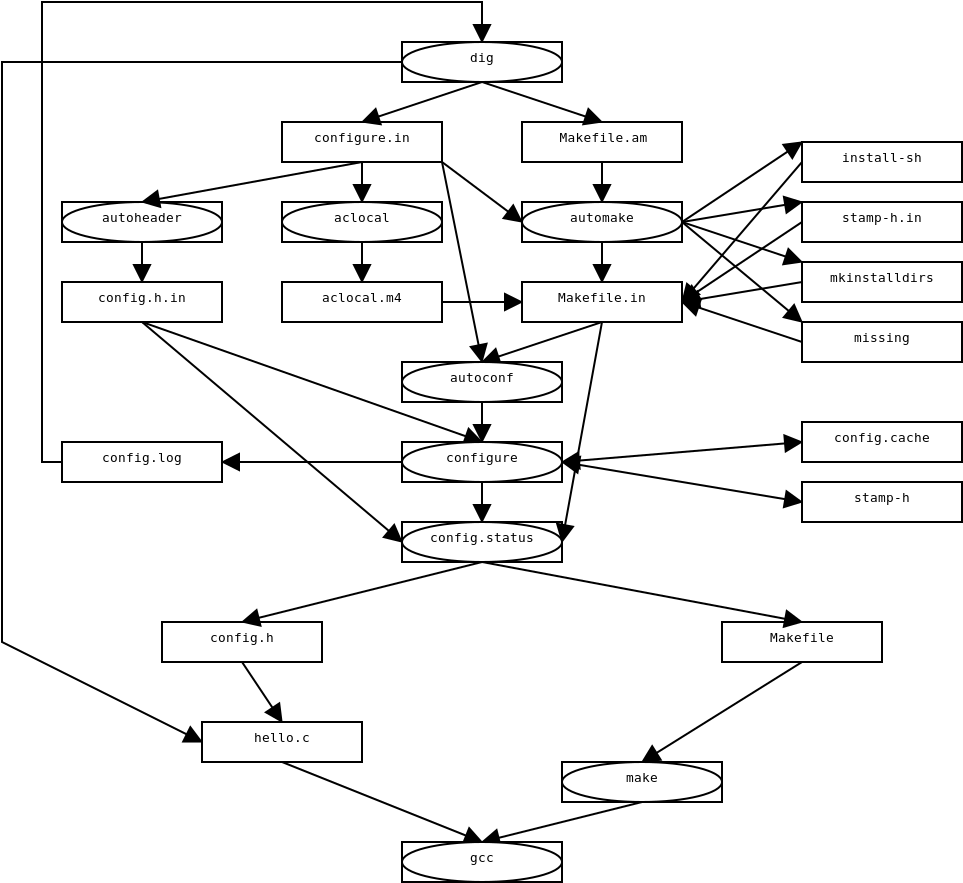 <?xml version="1.0"?>
<diagram xmlns:dia="http://www.lysator.liu.se/~alla/dia/">
  <diagramdata>
    <attribute name="background">
      <color val="#ffffff"/>
    </attribute>
    <attribute name="paper">
      <composite type="paper">
        <attribute name="name">
          <string>#A4#</string>
        </attribute>
        <attribute name="tmargin">
          <real val="2.82"/>
        </attribute>
        <attribute name="bmargin">
          <real val="2.82"/>
        </attribute>
        <attribute name="lmargin">
          <real val="2.82"/>
        </attribute>
        <attribute name="rmargin">
          <real val="2.82"/>
        </attribute>
        <attribute name="is_portrait">
          <boolean val="true"/>
        </attribute>
        <attribute name="scaling">
          <real val="1"/>
        </attribute>
        <attribute name="fitto">
          <boolean val="false"/>
        </attribute>
      </composite>
    </attribute>
    <attribute name="grid">
      <composite type="grid">
        <attribute name="width_x">
          <real val="1"/>
        </attribute>
        <attribute name="width_y">
          <real val="1"/>
        </attribute>
        <attribute name="visible_x">
          <int val="1"/>
        </attribute>
        <attribute name="visible_y">
          <int val="1"/>
        </attribute>
      </composite>
    </attribute>
    <attribute name="guides">
      <composite type="guides">
        <attribute name="hguides"/>
        <attribute name="vguides"/>
      </composite>
    </attribute>
  </diagramdata>
  <layer name="Background" visible="true">
    <group>
      <object type="Standard - Box" version="0" id="O0">
        <attribute name="obj_pos">
          <point val="33,-5"/>
        </attribute>
        <attribute name="obj_bb">
          <rectangle val="32.95,-5.05;41.05,-2.95"/>
        </attribute>
        <attribute name="elem_corner">
          <point val="33,-5"/>
        </attribute>
        <attribute name="elem_width">
          <real val="8"/>
        </attribute>
        <attribute name="elem_height">
          <real val="2"/>
        </attribute>
        <attribute name="show_background">
          <boolean val="true"/>
        </attribute>
      </object>
      <object type="Standard - Text" version="0" id="O1">
        <attribute name="obj_pos">
          <point val="37,-4"/>
        </attribute>
        <attribute name="obj_bb">
          <rectangle val="34.234,-4.595;39.766,-3.795"/>
        </attribute>
        <attribute name="text">
          <composite type="text">
            <attribute name="string">
              <string>#Makefile.am#</string>
            </attribute>
            <attribute name="font">
              <font name="Courier"/>
            </attribute>
            <attribute name="height">
              <real val="0.8"/>
            </attribute>
            <attribute name="pos">
              <point val="37,-4"/>
            </attribute>
            <attribute name="color">
              <color val="#000000"/>
            </attribute>
            <attribute name="alignment">
              <enum val="1"/>
            </attribute>
          </composite>
        </attribute>
      </object>
    </group>
    <group>
      <object type="Standard - Box" version="0" id="O2">
        <attribute name="obj_pos">
          <point val="21,3"/>
        </attribute>
        <attribute name="obj_bb">
          <rectangle val="20.95,2.95;29.05,5.05"/>
        </attribute>
        <attribute name="elem_corner">
          <point val="21,3"/>
        </attribute>
        <attribute name="elem_width">
          <real val="8"/>
        </attribute>
        <attribute name="elem_height">
          <real val="2"/>
        </attribute>
        <attribute name="show_background">
          <boolean val="true"/>
        </attribute>
      </object>
      <object type="Standard - Text" version="0" id="O3">
        <attribute name="obj_pos">
          <point val="25,4"/>
        </attribute>
        <attribute name="obj_bb">
          <rectangle val="22.476,3.405;27.524,4.205"/>
        </attribute>
        <attribute name="text">
          <composite type="text">
            <attribute name="string">
              <string>#aclocal.m4#</string>
            </attribute>
            <attribute name="font">
              <font name="Courier"/>
            </attribute>
            <attribute name="height">
              <real val="0.8"/>
            </attribute>
            <attribute name="pos">
              <point val="25,4"/>
            </attribute>
            <attribute name="color">
              <color val="#000000"/>
            </attribute>
            <attribute name="alignment">
              <enum val="1"/>
            </attribute>
          </composite>
        </attribute>
      </object>
    </group>
    <group>
      <object type="Standard - Box" version="0" id="O4">
        <attribute name="obj_pos">
          <point val="43,20"/>
        </attribute>
        <attribute name="obj_bb">
          <rectangle val="42.95,19.95;51.05,22.05"/>
        </attribute>
        <attribute name="elem_corner">
          <point val="43,20"/>
        </attribute>
        <attribute name="elem_width">
          <real val="8"/>
        </attribute>
        <attribute name="elem_height">
          <real val="2"/>
        </attribute>
        <attribute name="show_background">
          <boolean val="true"/>
        </attribute>
      </object>
      <object type="Standard - Text" version="0" id="O5">
        <attribute name="obj_pos">
          <point val="47,21"/>
        </attribute>
        <attribute name="obj_bb">
          <rectangle val="44.961,20.405;49.039,21.205"/>
        </attribute>
        <attribute name="text">
          <composite type="text">
            <attribute name="string">
              <string>#Makefile#</string>
            </attribute>
            <attribute name="font">
              <font name="Courier"/>
            </attribute>
            <attribute name="height">
              <real val="0.8"/>
            </attribute>
            <attribute name="pos">
              <point val="47,21"/>
            </attribute>
            <attribute name="color">
              <color val="#000000"/>
            </attribute>
            <attribute name="alignment">
              <enum val="1"/>
            </attribute>
          </composite>
        </attribute>
      </object>
    </group>
    <group>
      <object type="Standard - Box" version="0" id="O6">
        <attribute name="obj_pos">
          <point val="17,25"/>
        </attribute>
        <attribute name="obj_bb">
          <rectangle val="16.95,24.95;25.05,27.05"/>
        </attribute>
        <attribute name="elem_corner">
          <point val="17,25"/>
        </attribute>
        <attribute name="elem_width">
          <real val="8"/>
        </attribute>
        <attribute name="elem_height">
          <real val="2"/>
        </attribute>
        <attribute name="show_background">
          <boolean val="true"/>
        </attribute>
      </object>
      <object type="Standard - Text" version="0" id="O7">
        <attribute name="obj_pos">
          <point val="21,26"/>
        </attribute>
        <attribute name="obj_bb">
          <rectangle val="19.203,25.405;22.797,26.205"/>
        </attribute>
        <attribute name="text">
          <composite type="text">
            <attribute name="string">
              <string>#hello.c#</string>
            </attribute>
            <attribute name="font">
              <font name="Courier"/>
            </attribute>
            <attribute name="height">
              <real val="0.8"/>
            </attribute>
            <attribute name="pos">
              <point val="21,26"/>
            </attribute>
            <attribute name="color">
              <color val="#000000"/>
            </attribute>
            <attribute name="alignment">
              <enum val="1"/>
            </attribute>
          </composite>
        </attribute>
      </object>
    </group>
    <group>
      <object type="Standard - Box" version="0" id="O8">
        <attribute name="obj_pos">
          <point val="15,20"/>
        </attribute>
        <attribute name="obj_bb">
          <rectangle val="14.95,19.95;23.05,22.05"/>
        </attribute>
        <attribute name="elem_corner">
          <point val="15,20"/>
        </attribute>
        <attribute name="elem_width">
          <real val="8"/>
        </attribute>
        <attribute name="elem_height">
          <real val="2"/>
        </attribute>
        <attribute name="show_background">
          <boolean val="true"/>
        </attribute>
      </object>
      <object type="Standard - Text" version="0" id="O9">
        <attribute name="obj_pos">
          <point val="19,21"/>
        </attribute>
        <attribute name="obj_bb">
          <rectangle val="16.961,20.405;21.039,21.205"/>
        </attribute>
        <attribute name="text">
          <composite type="text">
            <attribute name="string">
              <string>#config.h#</string>
            </attribute>
            <attribute name="font">
              <font name="Courier"/>
            </attribute>
            <attribute name="height">
              <real val="0.8"/>
            </attribute>
            <attribute name="pos">
              <point val="19,21"/>
            </attribute>
            <attribute name="color">
              <color val="#000000"/>
            </attribute>
            <attribute name="alignment">
              <enum val="1"/>
            </attribute>
          </composite>
        </attribute>
      </object>
    </group>
    <group>
      <object type="Standard - Box" version="0" id="O10">
        <attribute name="obj_pos">
          <point val="10,11"/>
        </attribute>
        <attribute name="obj_bb">
          <rectangle val="9.95,10.95;18.05,13.05"/>
        </attribute>
        <attribute name="elem_corner">
          <point val="10,11"/>
        </attribute>
        <attribute name="elem_width">
          <real val="8"/>
        </attribute>
        <attribute name="elem_height">
          <real val="2"/>
        </attribute>
        <attribute name="show_background">
          <boolean val="true"/>
        </attribute>
      </object>
      <object type="Standard - Text" version="0" id="O11">
        <attribute name="obj_pos">
          <point val="14,12"/>
        </attribute>
        <attribute name="obj_bb">
          <rectangle val="11.476,11.405;16.524,12.205"/>
        </attribute>
        <attribute name="text">
          <composite type="text">
            <attribute name="string">
              <string>#config.log#</string>
            </attribute>
            <attribute name="font">
              <font name="Courier"/>
            </attribute>
            <attribute name="height">
              <real val="0.8"/>
            </attribute>
            <attribute name="pos">
              <point val="14,12"/>
            </attribute>
            <attribute name="color">
              <color val="#000000"/>
            </attribute>
            <attribute name="alignment">
              <enum val="1"/>
            </attribute>
          </composite>
        </attribute>
      </object>
    </group>
    <group>
      <object type="Standard - Box" version="0" id="O12">
        <attribute name="obj_pos">
          <point val="10,3"/>
        </attribute>
        <attribute name="obj_bb">
          <rectangle val="9.95,2.95;18.05,5.05"/>
        </attribute>
        <attribute name="elem_corner">
          <point val="10,3"/>
        </attribute>
        <attribute name="elem_width">
          <real val="8"/>
        </attribute>
        <attribute name="elem_height">
          <real val="2"/>
        </attribute>
        <attribute name="show_background">
          <boolean val="true"/>
        </attribute>
      </object>
      <object type="Standard - Text" version="0" id="O13">
        <attribute name="obj_pos">
          <point val="14,4"/>
        </attribute>
        <attribute name="obj_bb">
          <rectangle val="11.234,3.405;16.766,4.205"/>
        </attribute>
        <attribute name="text">
          <composite type="text">
            <attribute name="string">
              <string>#config.h.in#</string>
            </attribute>
            <attribute name="font">
              <font name="Courier"/>
            </attribute>
            <attribute name="height">
              <real val="0.8"/>
            </attribute>
            <attribute name="pos">
              <point val="14,4"/>
            </attribute>
            <attribute name="color">
              <color val="#000000"/>
            </attribute>
            <attribute name="alignment">
              <enum val="1"/>
            </attribute>
          </composite>
        </attribute>
      </object>
    </group>
    <group>
      <object type="Standard - Box" version="0" id="O14">
        <attribute name="obj_pos">
          <point val="21,-5"/>
        </attribute>
        <attribute name="obj_bb">
          <rectangle val="20.95,-5.05;29.05,-2.95"/>
        </attribute>
        <attribute name="elem_corner">
          <point val="21,-5"/>
        </attribute>
        <attribute name="elem_width">
          <real val="8"/>
        </attribute>
        <attribute name="elem_height">
          <real val="2"/>
        </attribute>
        <attribute name="show_background">
          <boolean val="true"/>
        </attribute>
      </object>
      <object type="Standard - Text" version="0" id="O15">
        <attribute name="obj_pos">
          <point val="25,-4"/>
        </attribute>
        <attribute name="obj_bb">
          <rectangle val="21.991,-4.595;28.009,-3.795"/>
        </attribute>
        <attribute name="text">
          <composite type="text">
            <attribute name="string">
              <string>#configure.in#</string>
            </attribute>
            <attribute name="font">
              <font name="Courier"/>
            </attribute>
            <attribute name="height">
              <real val="0.8"/>
            </attribute>
            <attribute name="pos">
              <point val="25,-4"/>
            </attribute>
            <attribute name="color">
              <color val="#000000"/>
            </attribute>
            <attribute name="alignment">
              <enum val="1"/>
            </attribute>
          </composite>
        </attribute>
      </object>
    </group>
    <object type="Standard - Line" version="0" id="O16">
      <attribute name="obj_pos">
        <point val="31,-7"/>
      </attribute>
      <attribute name="obj_bb">
        <rectangle val="30.15,-7.85;37.85,-4.15"/>
      </attribute>
      <attribute name="conn_endpoints">
        <point val="31,-7"/>
        <point val="37,-5"/>
      </attribute>
      <attribute name="numcp">
        <int val="1"/>
      </attribute>
      <attribute name="end_arrow">
        <enum val="3"/>
      </attribute>
      <attribute name="end_arrow_length">
        <real val="0.8"/>
      </attribute>
      <attribute name="end_arrow_width">
        <real val="0.8"/>
      </attribute>
      <connections>
        <connection handle="0" to="O30" connection="6"/>
        <connection handle="1" to="O0" connection="1"/>
      </connections>
    </object>
    <object type="Standard - Line" version="0" id="O17">
      <attribute name="obj_pos">
        <point val="31,-7"/>
      </attribute>
      <attribute name="obj_bb">
        <rectangle val="24.15,-7.85;31.85,-4.15"/>
      </attribute>
      <attribute name="conn_endpoints">
        <point val="31,-7"/>
        <point val="25,-5"/>
      </attribute>
      <attribute name="numcp">
        <int val="1"/>
      </attribute>
      <attribute name="end_arrow">
        <enum val="3"/>
      </attribute>
      <attribute name="end_arrow_length">
        <real val="0.8"/>
      </attribute>
      <attribute name="end_arrow_width">
        <real val="0.8"/>
      </attribute>
      <connections>
        <connection handle="0" to="O30" connection="6"/>
        <connection handle="1" to="O14" connection="1"/>
      </connections>
    </object>
    <object type="Standard - Line" version="0" id="O18">
      <attribute name="obj_pos">
        <point val="14,1"/>
      </attribute>
      <attribute name="obj_bb">
        <rectangle val="13.15,0.15;14.85,3.85"/>
      </attribute>
      <attribute name="conn_endpoints">
        <point val="14,1"/>
        <point val="14,3"/>
      </attribute>
      <attribute name="numcp">
        <int val="1"/>
      </attribute>
      <attribute name="end_arrow">
        <enum val="3"/>
      </attribute>
      <attribute name="end_arrow_length">
        <real val="0.8"/>
      </attribute>
      <attribute name="end_arrow_width">
        <real val="0.8"/>
      </attribute>
      <connections>
        <connection handle="0" to="O33" connection="6"/>
        <connection handle="1" to="O12" connection="1"/>
      </connections>
    </object>
    <object type="Standard - Line" version="0" id="O19">
      <attribute name="obj_pos">
        <point val="31,9"/>
      </attribute>
      <attribute name="obj_bb">
        <rectangle val="30.15,8.15;31.85,11.85"/>
      </attribute>
      <attribute name="conn_endpoints">
        <point val="31,9"/>
        <point val="31,11"/>
      </attribute>
      <attribute name="numcp">
        <int val="1"/>
      </attribute>
      <attribute name="end_arrow">
        <enum val="3"/>
      </attribute>
      <attribute name="end_arrow_length">
        <real val="0.8"/>
      </attribute>
      <attribute name="end_arrow_width">
        <real val="0.8"/>
      </attribute>
      <connections>
        <connection handle="0" to="O46" connection="6"/>
        <connection handle="1" to="O79" connection="1"/>
      </connections>
    </object>
    <object type="Standard - Line" version="0" id="O20">
      <attribute name="obj_pos">
        <point val="31,17"/>
      </attribute>
      <attribute name="obj_bb">
        <rectangle val="30.15,16.15;47.85,20.85"/>
      </attribute>
      <attribute name="conn_endpoints">
        <point val="31,17"/>
        <point val="47,20"/>
      </attribute>
      <attribute name="numcp">
        <int val="1"/>
      </attribute>
      <attribute name="end_arrow">
        <enum val="3"/>
      </attribute>
      <attribute name="end_arrow_length">
        <real val="0.8"/>
      </attribute>
      <attribute name="end_arrow_width">
        <real val="0.8"/>
      </attribute>
      <connections>
        <connection handle="0" to="O86" connection="6"/>
        <connection handle="1" to="O4" connection="1"/>
      </connections>
    </object>
    <object type="Standard - Line" version="0" id="O21">
      <attribute name="obj_pos">
        <point val="31,17"/>
      </attribute>
      <attribute name="obj_bb">
        <rectangle val="18.15,16.15;31.85,20.85"/>
      </attribute>
      <attribute name="conn_endpoints">
        <point val="31,17"/>
        <point val="19,20"/>
      </attribute>
      <attribute name="numcp">
        <int val="1"/>
      </attribute>
      <attribute name="end_arrow">
        <enum val="3"/>
      </attribute>
      <attribute name="end_arrow_length">
        <real val="0.8"/>
      </attribute>
      <attribute name="end_arrow_width">
        <real val="0.8"/>
      </attribute>
      <connections>
        <connection handle="0" to="O86" connection="6"/>
        <connection handle="1" to="O8" connection="1"/>
      </connections>
    </object>
    <object type="Standard - Line" version="0" id="O22">
      <attribute name="obj_pos">
        <point val="27,12"/>
      </attribute>
      <attribute name="obj_bb">
        <rectangle val="17.15,11.15;27.85,12.85"/>
      </attribute>
      <attribute name="conn_endpoints">
        <point val="27,12"/>
        <point val="18,12"/>
      </attribute>
      <attribute name="numcp">
        <int val="1"/>
      </attribute>
      <attribute name="end_arrow">
        <enum val="3"/>
      </attribute>
      <attribute name="end_arrow_length">
        <real val="0.8"/>
      </attribute>
      <attribute name="end_arrow_width">
        <real val="0.8"/>
      </attribute>
      <connections>
        <connection handle="0" to="O79" connection="3"/>
        <connection handle="1" to="O10" connection="4"/>
      </connections>
    </object>
    <object type="Standard - Line" version="0" id="O23">
      <attribute name="obj_pos">
        <point val="25,1"/>
      </attribute>
      <attribute name="obj_bb">
        <rectangle val="24.15,0.15;25.85,3.85"/>
      </attribute>
      <attribute name="conn_endpoints">
        <point val="25,1"/>
        <point val="25,3"/>
      </attribute>
      <attribute name="numcp">
        <int val="1"/>
      </attribute>
      <attribute name="end_arrow">
        <enum val="3"/>
      </attribute>
      <attribute name="end_arrow_length">
        <real val="0.8"/>
      </attribute>
      <attribute name="end_arrow_width">
        <real val="0.8"/>
      </attribute>
      <connections>
        <connection handle="0" to="O49" connection="6"/>
        <connection handle="1" to="O2" connection="1"/>
      </connections>
    </object>
    <object type="Standard - Text" version="0" id="O24">
      <attribute name="obj_pos">
        <point val="18,5"/>
      </attribute>
      <attribute name="obj_bb">
        <rectangle val="18,4.405;18,5.205"/>
      </attribute>
      <attribute name="text">
        <composite type="text">
          <attribute name="string">
            <string>##</string>
          </attribute>
          <attribute name="font">
            <font name="Courier"/>
          </attribute>
          <attribute name="height">
            <real val="0.8"/>
          </attribute>
          <attribute name="pos">
            <point val="18,5"/>
          </attribute>
          <attribute name="color">
            <color val="#000000"/>
          </attribute>
          <attribute name="alignment">
            <enum val="1"/>
          </attribute>
        </composite>
      </attribute>
    </object>
    <object type="Standard - Line" version="0" id="O25">
      <attribute name="obj_pos">
        <point val="25,-3"/>
      </attribute>
      <attribute name="obj_bb">
        <rectangle val="24.15,-3.85;25.85,-0.15"/>
      </attribute>
      <attribute name="conn_endpoints">
        <point val="25,-3"/>
        <point val="25,-1"/>
      </attribute>
      <attribute name="numcp">
        <int val="1"/>
      </attribute>
      <attribute name="end_arrow">
        <enum val="3"/>
      </attribute>
      <attribute name="end_arrow_length">
        <real val="0.8"/>
      </attribute>
      <attribute name="end_arrow_width">
        <real val="0.8"/>
      </attribute>
      <connections>
        <connection handle="0" to="O14" connection="6"/>
        <connection handle="1" to="O49" connection="1"/>
      </connections>
    </object>
    <object type="Standard - Line" version="0" id="O26">
      <attribute name="obj_pos">
        <point val="29,4"/>
      </attribute>
      <attribute name="obj_bb">
        <rectangle val="28.15,3.15;33.85,4.85"/>
      </attribute>
      <attribute name="conn_endpoints">
        <point val="29,4"/>
        <point val="33,4"/>
      </attribute>
      <attribute name="numcp">
        <int val="1"/>
      </attribute>
      <attribute name="end_arrow">
        <enum val="3"/>
      </attribute>
      <attribute name="end_arrow_length">
        <real val="0.8"/>
      </attribute>
      <attribute name="end_arrow_width">
        <real val="0.8"/>
      </attribute>
      <connections>
        <connection handle="0" to="O2" connection="4"/>
        <connection handle="1" to="O62" connection="3"/>
      </connections>
    </object>
    <object type="Standard - Line" version="0" id="O27">
      <attribute name="obj_pos">
        <point val="37,5"/>
      </attribute>
      <attribute name="obj_bb">
        <rectangle val="30.15,4.15;37.85,7.85"/>
      </attribute>
      <attribute name="conn_endpoints">
        <point val="37,5"/>
        <point val="31,7"/>
      </attribute>
      <attribute name="numcp">
        <int val="1"/>
      </attribute>
      <attribute name="end_arrow">
        <enum val="3"/>
      </attribute>
      <attribute name="end_arrow_length">
        <real val="0.8"/>
      </attribute>
      <attribute name="end_arrow_width">
        <real val="0.8"/>
      </attribute>
      <connections>
        <connection handle="0" to="O62" connection="6"/>
        <connection handle="1" to="O46" connection="1"/>
      </connections>
    </object>
    <object type="Standard - Line" version="0" id="O28">
      <attribute name="obj_pos">
        <point val="47,3"/>
      </attribute>
      <attribute name="obj_bb">
        <rectangle val="40.15,2.15;47.85,4.85"/>
      </attribute>
      <attribute name="conn_endpoints">
        <point val="47,3"/>
        <point val="41,4"/>
      </attribute>
      <attribute name="numcp">
        <int val="1"/>
      </attribute>
      <attribute name="end_arrow">
        <enum val="3"/>
      </attribute>
      <attribute name="end_arrow_length">
        <real val="0.8"/>
      </attribute>
      <attribute name="end_arrow_width">
        <real val="0.8"/>
      </attribute>
      <connections>
        <connection handle="0" to="O84" connection="3"/>
        <connection handle="1" to="O62" connection="4"/>
      </connections>
    </object>
    <object type="Standard - Line" version="0" id="O29">
      <attribute name="obj_pos">
        <point val="47,0"/>
      </attribute>
      <attribute name="obj_bb">
        <rectangle val="40.15,-0.85;47.85,4.85"/>
      </attribute>
      <attribute name="conn_endpoints">
        <point val="47,0"/>
        <point val="41,4"/>
      </attribute>
      <attribute name="numcp">
        <int val="1"/>
      </attribute>
      <attribute name="end_arrow">
        <enum val="3"/>
      </attribute>
      <attribute name="end_arrow_length">
        <real val="0.8"/>
      </attribute>
      <attribute name="end_arrow_width">
        <real val="0.8"/>
      </attribute>
      <connections>
        <connection handle="0" to="O73" connection="3"/>
        <connection handle="1" to="O62" connection="4"/>
      </connections>
    </object>
    <group>
      <group>
        <object type="Standard - Box" version="0" id="O30">
          <attribute name="obj_pos">
            <point val="27,-9"/>
          </attribute>
          <attribute name="obj_bb">
            <rectangle val="26.95,-9.05;35.05,-6.95"/>
          </attribute>
          <attribute name="elem_corner">
            <point val="27,-9"/>
          </attribute>
          <attribute name="elem_width">
            <real val="8"/>
          </attribute>
          <attribute name="elem_height">
            <real val="2"/>
          </attribute>
          <attribute name="show_background">
            <boolean val="true"/>
          </attribute>
        </object>
        <object type="Standard - Text" version="0" id="O31">
          <attribute name="obj_pos">
            <point val="31,-8"/>
          </attribute>
          <attribute name="obj_bb">
            <rectangle val="30.173,-8.595;31.827,-7.795"/>
          </attribute>
          <attribute name="text">
            <composite type="text">
              <attribute name="string">
                <string>#dig#</string>
              </attribute>
              <attribute name="font">
                <font name="Courier"/>
              </attribute>
              <attribute name="height">
                <real val="0.8"/>
              </attribute>
              <attribute name="pos">
                <point val="31,-8"/>
              </attribute>
              <attribute name="color">
                <color val="#000000"/>
              </attribute>
              <attribute name="alignment">
                <enum val="1"/>
              </attribute>
            </composite>
          </attribute>
        </object>
      </group>
      <object type="Standard - Ellipse" version="0" id="O32">
        <attribute name="obj_pos">
          <point val="27,-9"/>
        </attribute>
        <attribute name="obj_bb">
          <rectangle val="26.95,-9.05;35.05,-6.95"/>
        </attribute>
        <attribute name="elem_corner">
          <point val="27,-9"/>
        </attribute>
        <attribute name="elem_width">
          <real val="8"/>
        </attribute>
        <attribute name="elem_height">
          <real val="2"/>
        </attribute>
        <attribute name="show_background">
          <boolean val="false"/>
        </attribute>
      </object>
    </group>
    <group>
      <group>
        <object type="Standard - Box" version="0" id="O33">
          <attribute name="obj_pos">
            <point val="10,-1"/>
          </attribute>
          <attribute name="obj_bb">
            <rectangle val="9.95,-1.05;18.05,1.05"/>
          </attribute>
          <attribute name="elem_corner">
            <point val="10,-1"/>
          </attribute>
          <attribute name="elem_width">
            <real val="8"/>
          </attribute>
          <attribute name="elem_height">
            <real val="2"/>
          </attribute>
          <attribute name="show_background">
            <boolean val="true"/>
          </attribute>
        </object>
        <object type="Standard - Text" version="0" id="O34">
          <attribute name="obj_pos">
            <point val="14,0"/>
          </attribute>
          <attribute name="obj_bb">
            <rectangle val="11.476,-0.595;16.524,0.205"/>
          </attribute>
          <attribute name="text">
            <composite type="text">
              <attribute name="string">
                <string>#autoheader#</string>
              </attribute>
              <attribute name="font">
                <font name="Courier"/>
              </attribute>
              <attribute name="height">
                <real val="0.8"/>
              </attribute>
              <attribute name="pos">
                <point val="14,0"/>
              </attribute>
              <attribute name="color">
                <color val="#000000"/>
              </attribute>
              <attribute name="alignment">
                <enum val="1"/>
              </attribute>
            </composite>
          </attribute>
        </object>
      </group>
      <object type="Standard - Ellipse" version="0" id="O35">
        <attribute name="obj_pos">
          <point val="10,-1"/>
        </attribute>
        <attribute name="obj_bb">
          <rectangle val="9.95,-1.05;18.05,1.05"/>
        </attribute>
        <attribute name="elem_corner">
          <point val="10,-1"/>
        </attribute>
        <attribute name="elem_width">
          <real val="8"/>
        </attribute>
        <attribute name="elem_height">
          <real val="2"/>
        </attribute>
        <attribute name="show_background">
          <boolean val="false"/>
        </attribute>
      </object>
    </group>
    <object type="Standard - Line" version="0" id="O36">
      <attribute name="obj_pos">
        <point val="37,-3"/>
      </attribute>
      <attribute name="obj_bb">
        <rectangle val="36.15,-3.85;37.85,-0.15"/>
      </attribute>
      <attribute name="conn_endpoints">
        <point val="37,-3"/>
        <point val="37,-1"/>
      </attribute>
      <attribute name="numcp">
        <int val="1"/>
      </attribute>
      <attribute name="end_arrow">
        <enum val="3"/>
      </attribute>
      <attribute name="end_arrow_length">
        <real val="0.8"/>
      </attribute>
      <attribute name="end_arrow_width">
        <real val="0.8"/>
      </attribute>
      <connections>
        <connection handle="0" to="O0" connection="6"/>
        <connection handle="1" to="O43" connection="1"/>
      </connections>
    </object>
    <object type="Standard - Line" version="0" id="O37">
      <attribute name="obj_pos">
        <point val="37,1"/>
      </attribute>
      <attribute name="obj_bb">
        <rectangle val="36.15,0.15;37.85,3.85"/>
      </attribute>
      <attribute name="conn_endpoints">
        <point val="37,1"/>
        <point val="37,3"/>
      </attribute>
      <attribute name="numcp">
        <int val="1"/>
      </attribute>
      <attribute name="end_arrow">
        <enum val="3"/>
      </attribute>
      <attribute name="end_arrow_length">
        <real val="0.8"/>
      </attribute>
      <attribute name="end_arrow_width">
        <real val="0.8"/>
      </attribute>
      <connections>
        <connection handle="0" to="O43" connection="6"/>
        <connection handle="1" to="O62" connection="1"/>
      </connections>
    </object>
    <object type="Standard - Line" version="0" id="O38">
      <attribute name="obj_pos">
        <point val="41,0"/>
      </attribute>
      <attribute name="obj_bb">
        <rectangle val="40.15,-0.85;47.85,5.85"/>
      </attribute>
      <attribute name="conn_endpoints">
        <point val="41,0"/>
        <point val="47,5"/>
      </attribute>
      <attribute name="numcp">
        <int val="1"/>
      </attribute>
      <attribute name="end_arrow">
        <enum val="3"/>
      </attribute>
      <attribute name="end_arrow_length">
        <real val="0.8"/>
      </attribute>
      <attribute name="end_arrow_width">
        <real val="0.8"/>
      </attribute>
      <connections>
        <connection handle="0" to="O43" connection="4"/>
        <connection handle="1" to="O71" connection="0"/>
      </connections>
    </object>
    <object type="Standard - Line" version="0" id="O39">
      <attribute name="obj_pos">
        <point val="41,0"/>
      </attribute>
      <attribute name="obj_bb">
        <rectangle val="40.15,-4.85;47.85,0.85"/>
      </attribute>
      <attribute name="conn_endpoints">
        <point val="41,0"/>
        <point val="47,-4"/>
      </attribute>
      <attribute name="numcp">
        <int val="1"/>
      </attribute>
      <attribute name="end_arrow">
        <enum val="3"/>
      </attribute>
      <attribute name="end_arrow_length">
        <real val="0.8"/>
      </attribute>
      <attribute name="end_arrow_width">
        <real val="0.8"/>
      </attribute>
      <connections>
        <connection handle="0" to="O43" connection="4"/>
        <connection handle="1" to="O69" connection="0"/>
      </connections>
    </object>
    <object type="Standard - Line" version="0" id="O40">
      <attribute name="obj_pos">
        <point val="41,0"/>
      </attribute>
      <attribute name="obj_bb">
        <rectangle val="40.15,-0.85;47.85,2.85"/>
      </attribute>
      <attribute name="conn_endpoints">
        <point val="41,0"/>
        <point val="47,2"/>
      </attribute>
      <attribute name="numcp">
        <int val="1"/>
      </attribute>
      <attribute name="end_arrow">
        <enum val="3"/>
      </attribute>
      <attribute name="end_arrow_length">
        <real val="0.8"/>
      </attribute>
      <attribute name="end_arrow_width">
        <real val="0.8"/>
      </attribute>
      <connections>
        <connection handle="0" to="O43" connection="4"/>
        <connection handle="1" to="O84" connection="0"/>
      </connections>
    </object>
    <object type="Standard - Line" version="0" id="O41">
      <attribute name="obj_pos">
        <point val="41,0"/>
      </attribute>
      <attribute name="obj_bb">
        <rectangle val="40.15,-1.85;47.85,0.85"/>
      </attribute>
      <attribute name="conn_endpoints">
        <point val="41,0"/>
        <point val="47,-1"/>
      </attribute>
      <attribute name="numcp">
        <int val="1"/>
      </attribute>
      <attribute name="end_arrow">
        <enum val="3"/>
      </attribute>
      <attribute name="end_arrow_length">
        <real val="0.8"/>
      </attribute>
      <attribute name="end_arrow_width">
        <real val="0.8"/>
      </attribute>
      <connections>
        <connection handle="0" to="O43" connection="4"/>
        <connection handle="1" to="O73" connection="0"/>
      </connections>
    </object>
    <object type="Standard - Line" version="0" id="O42">
      <attribute name="obj_pos">
        <point val="29,-3"/>
      </attribute>
      <attribute name="obj_bb">
        <rectangle val="28.15,-3.85;33.85,0.85"/>
      </attribute>
      <attribute name="conn_endpoints">
        <point val="29,-3"/>
        <point val="33,0"/>
      </attribute>
      <attribute name="numcp">
        <int val="1"/>
      </attribute>
      <attribute name="end_arrow">
        <enum val="3"/>
      </attribute>
      <attribute name="end_arrow_length">
        <real val="0.8"/>
      </attribute>
      <attribute name="end_arrow_width">
        <real val="0.8"/>
      </attribute>
      <connections>
        <connection handle="0" to="O14" connection="7"/>
        <connection handle="1" to="O43" connection="3"/>
      </connections>
    </object>
    <group>
      <group>
        <object type="Standard - Box" version="0" id="O43">
          <attribute name="obj_pos">
            <point val="33,-1"/>
          </attribute>
          <attribute name="obj_bb">
            <rectangle val="32.95,-1.05;41.05,1.05"/>
          </attribute>
          <attribute name="elem_corner">
            <point val="33,-1"/>
          </attribute>
          <attribute name="elem_width">
            <real val="8"/>
          </attribute>
          <attribute name="elem_height">
            <real val="2"/>
          </attribute>
          <attribute name="show_background">
            <boolean val="true"/>
          </attribute>
        </object>
        <object type="Standard - Text" version="0" id="O44">
          <attribute name="obj_pos">
            <point val="37,0"/>
          </attribute>
          <attribute name="obj_bb">
            <rectangle val="34.961,-0.595;39.039,0.205"/>
          </attribute>
          <attribute name="text">
            <composite type="text">
              <attribute name="string">
                <string>#automake#</string>
              </attribute>
              <attribute name="font">
                <font name="Courier"/>
              </attribute>
              <attribute name="height">
                <real val="0.8"/>
              </attribute>
              <attribute name="pos">
                <point val="37,0"/>
              </attribute>
              <attribute name="color">
                <color val="#000000"/>
              </attribute>
              <attribute name="alignment">
                <enum val="1"/>
              </attribute>
            </composite>
          </attribute>
        </object>
      </group>
      <object type="Standard - Ellipse" version="0" id="O45">
        <attribute name="obj_pos">
          <point val="33,-1"/>
        </attribute>
        <attribute name="obj_bb">
          <rectangle val="32.95,-1.05;41.05,1.05"/>
        </attribute>
        <attribute name="elem_corner">
          <point val="33,-1"/>
        </attribute>
        <attribute name="elem_width">
          <real val="8"/>
        </attribute>
        <attribute name="elem_height">
          <real val="2"/>
        </attribute>
        <attribute name="show_background">
          <boolean val="false"/>
        </attribute>
      </object>
    </group>
    <group>
      <group>
        <object type="Standard - Box" version="0" id="O46">
          <attribute name="obj_pos">
            <point val="27,7"/>
          </attribute>
          <attribute name="obj_bb">
            <rectangle val="26.95,6.95;35.05,9.05"/>
          </attribute>
          <attribute name="elem_corner">
            <point val="27,7"/>
          </attribute>
          <attribute name="elem_width">
            <real val="8"/>
          </attribute>
          <attribute name="elem_height">
            <real val="2"/>
          </attribute>
          <attribute name="show_background">
            <boolean val="true"/>
          </attribute>
        </object>
        <object type="Standard - Text" version="0" id="O47">
          <attribute name="obj_pos">
            <point val="31,8"/>
          </attribute>
          <attribute name="obj_bb">
            <rectangle val="28.961,7.405;33.039,8.205"/>
          </attribute>
          <attribute name="text">
            <composite type="text">
              <attribute name="string">
                <string>#autoconf#</string>
              </attribute>
              <attribute name="font">
                <font name="Courier"/>
              </attribute>
              <attribute name="height">
                <real val="0.8"/>
              </attribute>
              <attribute name="pos">
                <point val="31,8"/>
              </attribute>
              <attribute name="color">
                <color val="#000000"/>
              </attribute>
              <attribute name="alignment">
                <enum val="1"/>
              </attribute>
            </composite>
          </attribute>
        </object>
      </group>
      <object type="Standard - Ellipse" version="0" id="O48">
        <attribute name="obj_pos">
          <point val="27,7"/>
        </attribute>
        <attribute name="obj_bb">
          <rectangle val="26.95,6.95;35.05,9.05"/>
        </attribute>
        <attribute name="elem_corner">
          <point val="27,7"/>
        </attribute>
        <attribute name="elem_width">
          <real val="8"/>
        </attribute>
        <attribute name="elem_height">
          <real val="2"/>
        </attribute>
        <attribute name="show_background">
          <boolean val="false"/>
        </attribute>
      </object>
    </group>
    <group>
      <group>
        <object type="Standard - Box" version="0" id="O49">
          <attribute name="obj_pos">
            <point val="21,-1"/>
          </attribute>
          <attribute name="obj_bb">
            <rectangle val="20.95,-1.05;29.05,1.05"/>
          </attribute>
          <attribute name="elem_corner">
            <point val="21,-1"/>
          </attribute>
          <attribute name="elem_width">
            <real val="8"/>
          </attribute>
          <attribute name="elem_height">
            <real val="2"/>
          </attribute>
          <attribute name="show_background">
            <boolean val="true"/>
          </attribute>
        </object>
        <object type="Standard - Text" version="0" id="O50">
          <attribute name="obj_pos">
            <point val="25,0"/>
          </attribute>
          <attribute name="obj_bb">
            <rectangle val="23.203,-0.595;26.797,0.205"/>
          </attribute>
          <attribute name="text">
            <composite type="text">
              <attribute name="string">
                <string>#aclocal#</string>
              </attribute>
              <attribute name="font">
                <font name="Courier"/>
              </attribute>
              <attribute name="height">
                <real val="0.8"/>
              </attribute>
              <attribute name="pos">
                <point val="25,0"/>
              </attribute>
              <attribute name="color">
                <color val="#000000"/>
              </attribute>
              <attribute name="alignment">
                <enum val="1"/>
              </attribute>
            </composite>
          </attribute>
        </object>
      </group>
      <object type="Standard - Ellipse" version="0" id="O51">
        <attribute name="obj_pos">
          <point val="21,-1"/>
        </attribute>
        <attribute name="obj_bb">
          <rectangle val="20.95,-1.05;29.05,1.05"/>
        </attribute>
        <attribute name="elem_corner">
          <point val="21,-1"/>
        </attribute>
        <attribute name="elem_width">
          <real val="8"/>
        </attribute>
        <attribute name="elem_height">
          <real val="2"/>
        </attribute>
        <attribute name="show_background">
          <boolean val="false"/>
        </attribute>
      </object>
    </group>
    <object type="Standard - PolyLine" version="0" id="O52">
      <attribute name="obj_pos">
        <point val="10,12"/>
      </attribute>
      <attribute name="obj_bb">
        <rectangle val="8.15,-11.85;31.85,12.85"/>
      </attribute>
      <attribute name="poly_points">
        <point val="10,12"/>
        <point val="9,12"/>
        <point val="9,-11"/>
        <point val="31,-11"/>
        <point val="31,-9"/>
      </attribute>
      <attribute name="end_arrow">
        <enum val="3"/>
      </attribute>
      <attribute name="end_arrow_length">
        <real val="0.8"/>
      </attribute>
      <attribute name="end_arrow_width">
        <real val="0.8"/>
      </attribute>
      <connections>
        <connection handle="0" to="O10" connection="3"/>
        <connection handle="4" to="O30" connection="1"/>
      </connections>
    </object>
    <object type="Standard - Line" version="0" id="O53">
      <attribute name="obj_pos">
        <point val="31,13"/>
      </attribute>
      <attribute name="obj_bb">
        <rectangle val="30.15,12.15;31.85,15.85"/>
      </attribute>
      <attribute name="conn_endpoints">
        <point val="31,13"/>
        <point val="31,15"/>
      </attribute>
      <attribute name="numcp">
        <int val="1"/>
      </attribute>
      <attribute name="line_width">
        <real val="0.1"/>
      </attribute>
      <attribute name="end_arrow">
        <enum val="3"/>
      </attribute>
      <attribute name="end_arrow_length">
        <real val="0.8"/>
      </attribute>
      <attribute name="end_arrow_width">
        <real val="0.8"/>
      </attribute>
      <connections>
        <connection handle="0" to="O79" connection="6"/>
        <connection handle="1" to="O86" connection="1"/>
      </connections>
    </object>
    <object type="Standard - Line" version="0" id="O54">
      <attribute name="obj_pos">
        <point val="47,11"/>
      </attribute>
      <attribute name="obj_bb">
        <rectangle val="34.15,10.15;47.85,12.85"/>
      </attribute>
      <attribute name="conn_endpoints">
        <point val="47,11"/>
        <point val="35,12"/>
      </attribute>
      <attribute name="numcp">
        <int val="1"/>
      </attribute>
      <attribute name="start_arrow">
        <enum val="3"/>
      </attribute>
      <attribute name="start_arrow_length">
        <real val="0.8"/>
      </attribute>
      <attribute name="start_arrow_width">
        <real val="0.8"/>
      </attribute>
      <attribute name="end_arrow">
        <enum val="3"/>
      </attribute>
      <attribute name="end_arrow_length">
        <real val="0.8"/>
      </attribute>
      <attribute name="end_arrow_width">
        <real val="0.8"/>
      </attribute>
      <connections>
        <connection handle="0" to="O75" connection="3"/>
        <connection handle="1" to="O79" connection="4"/>
      </connections>
    </object>
    <group>
      <object type="Standard - Box" version="0" id="O55">
        <attribute name="obj_pos">
          <point val="35,27"/>
        </attribute>
        <attribute name="obj_bb">
          <rectangle val="34.95,26.95;43.05,29.05"/>
        </attribute>
        <attribute name="elem_corner">
          <point val="35,27"/>
        </attribute>
        <attribute name="elem_width">
          <real val="8"/>
        </attribute>
        <attribute name="elem_height">
          <real val="2"/>
        </attribute>
        <attribute name="show_background">
          <boolean val="true"/>
        </attribute>
      </object>
      <object type="Standard - Text" version="0" id="O56">
        <attribute name="obj_pos">
          <point val="39,28"/>
        </attribute>
        <attribute name="obj_bb">
          <rectangle val="37.93,27.405;40.07,28.205"/>
        </attribute>
        <attribute name="text">
          <composite type="text">
            <attribute name="string">
              <string>#make#</string>
            </attribute>
            <attribute name="font">
              <font name="Courier"/>
            </attribute>
            <attribute name="height">
              <real val="0.8"/>
            </attribute>
            <attribute name="pos">
              <point val="39,28"/>
            </attribute>
            <attribute name="color">
              <color val="#000000"/>
            </attribute>
            <attribute name="alignment">
              <enum val="1"/>
            </attribute>
          </composite>
        </attribute>
      </object>
      <object type="Standard - Ellipse" version="0" id="O57">
        <attribute name="obj_pos">
          <point val="35,27"/>
        </attribute>
        <attribute name="obj_bb">
          <rectangle val="34.95,26.95;43.05,29.05"/>
        </attribute>
        <attribute name="elem_corner">
          <point val="35,27"/>
        </attribute>
        <attribute name="elem_width">
          <real val="8"/>
        </attribute>
        <attribute name="elem_height">
          <real val="2"/>
        </attribute>
        <attribute name="show_background">
          <boolean val="false"/>
        </attribute>
      </object>
    </group>
    <object type="Standard - Line" version="0" id="O58">
      <attribute name="obj_pos">
        <point val="47,22"/>
      </attribute>
      <attribute name="obj_bb">
        <rectangle val="38.15,21.15;47.85,27.85"/>
      </attribute>
      <attribute name="conn_endpoints">
        <point val="47,22"/>
        <point val="39,27"/>
      </attribute>
      <attribute name="numcp">
        <int val="1"/>
      </attribute>
      <attribute name="end_arrow">
        <enum val="3"/>
      </attribute>
      <attribute name="end_arrow_length">
        <real val="0.8"/>
      </attribute>
      <attribute name="end_arrow_width">
        <real val="0.8"/>
      </attribute>
      <connections>
        <connection handle="0" to="O4" connection="6"/>
        <connection handle="1" to="O55" connection="1"/>
      </connections>
    </object>
    <object type="Standard - Line" version="0" id="O59">
      <attribute name="obj_pos">
        <point val="39,29"/>
      </attribute>
      <attribute name="obj_bb">
        <rectangle val="30.15,28.15;39.85,31.85"/>
      </attribute>
      <attribute name="conn_endpoints">
        <point val="39,29"/>
        <point val="31,31"/>
      </attribute>
      <attribute name="numcp">
        <int val="1"/>
      </attribute>
      <attribute name="end_arrow">
        <enum val="3"/>
      </attribute>
      <attribute name="end_arrow_length">
        <real val="0.8"/>
      </attribute>
      <attribute name="end_arrow_width">
        <real val="0.8"/>
      </attribute>
      <connections>
        <connection handle="0" to="O55" connection="6"/>
        <connection handle="1" to="O89" connection="1"/>
      </connections>
    </object>
    <object type="Standard - Line" version="0" id="O60">
      <attribute name="obj_pos">
        <point val="25,-3"/>
      </attribute>
      <attribute name="obj_bb">
        <rectangle val="13.15,-3.85;25.85,-0.15"/>
      </attribute>
      <attribute name="conn_endpoints">
        <point val="25,-3"/>
        <point val="14,-1"/>
      </attribute>
      <attribute name="numcp">
        <int val="1"/>
      </attribute>
      <attribute name="end_arrow">
        <enum val="3"/>
      </attribute>
      <attribute name="end_arrow_length">
        <real val="0.8"/>
      </attribute>
      <attribute name="end_arrow_width">
        <real val="0.8"/>
      </attribute>
      <connections>
        <connection handle="0" to="O14" connection="6"/>
        <connection handle="1" to="O33" connection="1"/>
      </connections>
    </object>
    <object type="Standard - Line" version="0" id="O61">
      <attribute name="obj_pos">
        <point val="14,5"/>
      </attribute>
      <attribute name="obj_bb">
        <rectangle val="13.15,4.15;31.85,11.85"/>
      </attribute>
      <attribute name="conn_endpoints">
        <point val="14,5"/>
        <point val="31,11"/>
      </attribute>
      <attribute name="numcp">
        <int val="1"/>
      </attribute>
      <attribute name="end_arrow">
        <enum val="3"/>
      </attribute>
      <attribute name="end_arrow_length">
        <real val="0.8"/>
      </attribute>
      <attribute name="end_arrow_width">
        <real val="0.8"/>
      </attribute>
      <connections>
        <connection handle="0" to="O12" connection="6"/>
        <connection handle="1" to="O79" connection="1"/>
      </connections>
    </object>
    <group>
      <object type="Standard - Box" version="0" id="O62">
        <attribute name="obj_pos">
          <point val="33,3"/>
        </attribute>
        <attribute name="obj_bb">
          <rectangle val="32.95,2.95;41.05,5.05"/>
        </attribute>
        <attribute name="elem_corner">
          <point val="33,3"/>
        </attribute>
        <attribute name="elem_width">
          <real val="8"/>
        </attribute>
        <attribute name="elem_height">
          <real val="2"/>
        </attribute>
        <attribute name="show_background">
          <boolean val="true"/>
        </attribute>
      </object>
      <object type="Standard - Text" version="0" id="O63">
        <attribute name="obj_pos">
          <point val="37,4"/>
        </attribute>
        <attribute name="obj_bb">
          <rectangle val="34.234,3.405;39.766,4.205"/>
        </attribute>
        <attribute name="text">
          <composite type="text">
            <attribute name="string">
              <string>#Makefile.in#</string>
            </attribute>
            <attribute name="font">
              <font name="Courier"/>
            </attribute>
            <attribute name="height">
              <real val="0.8"/>
            </attribute>
            <attribute name="pos">
              <point val="37,4"/>
            </attribute>
            <attribute name="color">
              <color val="#000000"/>
            </attribute>
            <attribute name="alignment">
              <enum val="1"/>
            </attribute>
          </composite>
        </attribute>
      </object>
    </group>
    <object type="Standard - Line" version="0" id="O64">
      <attribute name="obj_pos">
        <point val="29,-3"/>
      </attribute>
      <attribute name="obj_bb">
        <rectangle val="28.15,-3.85;31.85,7.85"/>
      </attribute>
      <attribute name="conn_endpoints">
        <point val="29,-3"/>
        <point val="31,7"/>
      </attribute>
      <attribute name="numcp">
        <int val="1"/>
      </attribute>
      <attribute name="end_arrow">
        <enum val="3"/>
      </attribute>
      <attribute name="end_arrow_length">
        <real val="0.8"/>
      </attribute>
      <attribute name="end_arrow_width">
        <real val="0.8"/>
      </attribute>
      <connections>
        <connection handle="0" to="O14" connection="7"/>
        <connection handle="1" to="O46" connection="1"/>
      </connections>
    </object>
    <object type="Standard - Line" version="0" id="O65">
      <attribute name="obj_pos">
        <point val="47,-3"/>
      </attribute>
      <attribute name="obj_bb">
        <rectangle val="40.15,-3.85;47.85,4.85"/>
      </attribute>
      <attribute name="conn_endpoints">
        <point val="47,-3"/>
        <point val="41,4"/>
      </attribute>
      <attribute name="numcp">
        <int val="1"/>
      </attribute>
      <attribute name="end_arrow">
        <enum val="3"/>
      </attribute>
      <attribute name="end_arrow_length">
        <real val="0.8"/>
      </attribute>
      <attribute name="end_arrow_width">
        <real val="0.8"/>
      </attribute>
      <connections>
        <connection handle="0" to="O69" connection="3"/>
        <connection handle="1" to="O62" connection="4"/>
      </connections>
    </object>
    <object type="Standard - Line" version="0" id="O66">
      <attribute name="obj_pos">
        <point val="47,6"/>
      </attribute>
      <attribute name="obj_bb">
        <rectangle val="40.15,3.15;47.85,6.85"/>
      </attribute>
      <attribute name="conn_endpoints">
        <point val="47,6"/>
        <point val="41,4"/>
      </attribute>
      <attribute name="numcp">
        <int val="1"/>
      </attribute>
      <attribute name="end_arrow">
        <enum val="3"/>
      </attribute>
      <attribute name="end_arrow_length">
        <real val="0.8"/>
      </attribute>
      <attribute name="end_arrow_width">
        <real val="0.8"/>
      </attribute>
      <connections>
        <connection handle="0" to="O71" connection="3"/>
        <connection handle="1" to="O62" connection="4"/>
      </connections>
    </object>
    <object type="Standard - Line" version="0" id="O67">
      <attribute name="obj_pos">
        <point val="47,14"/>
      </attribute>
      <attribute name="obj_bb">
        <rectangle val="34.15,11.15;47.85,14.85"/>
      </attribute>
      <attribute name="conn_endpoints">
        <point val="47,14"/>
        <point val="35,12"/>
      </attribute>
      <attribute name="numcp">
        <int val="1"/>
      </attribute>
      <attribute name="start_arrow">
        <enum val="3"/>
      </attribute>
      <attribute name="start_arrow_length">
        <real val="0.8"/>
      </attribute>
      <attribute name="start_arrow_width">
        <real val="0.8"/>
      </attribute>
      <attribute name="end_arrow">
        <enum val="3"/>
      </attribute>
      <attribute name="end_arrow_length">
        <real val="0.8"/>
      </attribute>
      <attribute name="end_arrow_width">
        <real val="0.8"/>
      </attribute>
      <connections>
        <connection handle="0" to="O77" connection="3"/>
        <connection handle="1" to="O79" connection="4"/>
      </connections>
    </object>
    <object type="Standard - Line" version="0" id="O68">
      <attribute name="obj_pos">
        <point val="19,22"/>
      </attribute>
      <attribute name="obj_bb">
        <rectangle val="18.15,21.15;21.85,25.85"/>
      </attribute>
      <attribute name="conn_endpoints">
        <point val="19,22"/>
        <point val="21,25"/>
      </attribute>
      <attribute name="numcp">
        <int val="1"/>
      </attribute>
      <attribute name="end_arrow">
        <enum val="3"/>
      </attribute>
      <attribute name="end_arrow_length">
        <real val="0.8"/>
      </attribute>
      <attribute name="end_arrow_width">
        <real val="0.8"/>
      </attribute>
      <connections>
        <connection handle="0" to="O8" connection="6"/>
        <connection handle="1" to="O6" connection="1"/>
      </connections>
    </object>
    <group>
      <object type="Standard - Box" version="0" id="O69">
        <attribute name="obj_pos">
          <point val="47,-4"/>
        </attribute>
        <attribute name="obj_bb">
          <rectangle val="46.95,-4.05;55.05,-1.95"/>
        </attribute>
        <attribute name="elem_corner">
          <point val="47,-4"/>
        </attribute>
        <attribute name="elem_width">
          <real val="8"/>
        </attribute>
        <attribute name="elem_height">
          <real val="2"/>
        </attribute>
        <attribute name="show_background">
          <boolean val="true"/>
        </attribute>
      </object>
      <object type="Standard - Text" version="0" id="O70">
        <attribute name="obj_pos">
          <point val="51,-3"/>
        </attribute>
        <attribute name="obj_bb">
          <rectangle val="48.476,-3.595;53.524,-2.795"/>
        </attribute>
        <attribute name="text">
          <composite type="text">
            <attribute name="string">
              <string>#install-sh#</string>
            </attribute>
            <attribute name="font">
              <font name="Courier"/>
            </attribute>
            <attribute name="height">
              <real val="0.8"/>
            </attribute>
            <attribute name="pos">
              <point val="51,-3"/>
            </attribute>
            <attribute name="color">
              <color val="#000000"/>
            </attribute>
            <attribute name="alignment">
              <enum val="1"/>
            </attribute>
          </composite>
        </attribute>
      </object>
    </group>
    <group>
      <object type="Standard - Box" version="0" id="O71">
        <attribute name="obj_pos">
          <point val="47,5"/>
        </attribute>
        <attribute name="obj_bb">
          <rectangle val="46.95,4.95;55.05,7.05"/>
        </attribute>
        <attribute name="elem_corner">
          <point val="47,5"/>
        </attribute>
        <attribute name="elem_width">
          <real val="8"/>
        </attribute>
        <attribute name="elem_height">
          <real val="2"/>
        </attribute>
        <attribute name="show_background">
          <boolean val="true"/>
        </attribute>
      </object>
      <object type="Standard - Text" version="0" id="O72">
        <attribute name="obj_pos">
          <point val="51,6"/>
        </attribute>
        <attribute name="obj_bb">
          <rectangle val="49.203,5.405;52.797,6.205"/>
        </attribute>
        <attribute name="text">
          <composite type="text">
            <attribute name="string">
              <string>#missing#</string>
            </attribute>
            <attribute name="font">
              <font name="Courier"/>
            </attribute>
            <attribute name="height">
              <real val="0.8"/>
            </attribute>
            <attribute name="pos">
              <point val="51,6"/>
            </attribute>
            <attribute name="color">
              <color val="#000000"/>
            </attribute>
            <attribute name="alignment">
              <enum val="1"/>
            </attribute>
          </composite>
        </attribute>
      </object>
    </group>
    <group>
      <object type="Standard - Box" version="0" id="O73">
        <attribute name="obj_pos">
          <point val="47,-1"/>
        </attribute>
        <attribute name="obj_bb">
          <rectangle val="46.95,-1.05;55.05,1.05"/>
        </attribute>
        <attribute name="elem_corner">
          <point val="47,-1"/>
        </attribute>
        <attribute name="elem_width">
          <real val="8"/>
        </attribute>
        <attribute name="elem_height">
          <real val="2"/>
        </attribute>
        <attribute name="show_background">
          <boolean val="true"/>
        </attribute>
      </object>
      <object type="Standard - Text" version="0" id="O74">
        <attribute name="obj_pos">
          <point val="51,0"/>
        </attribute>
        <attribute name="obj_bb">
          <rectangle val="48.476,-0.595;53.524,0.205"/>
        </attribute>
        <attribute name="text">
          <composite type="text">
            <attribute name="string">
              <string>#stamp-h.in#</string>
            </attribute>
            <attribute name="font">
              <font name="Courier"/>
            </attribute>
            <attribute name="height">
              <real val="0.8"/>
            </attribute>
            <attribute name="pos">
              <point val="51,0"/>
            </attribute>
            <attribute name="color">
              <color val="#000000"/>
            </attribute>
            <attribute name="alignment">
              <enum val="1"/>
            </attribute>
          </composite>
        </attribute>
      </object>
    </group>
    <group>
      <object type="Standard - Box" version="0" id="O75">
        <attribute name="obj_pos">
          <point val="47,10"/>
        </attribute>
        <attribute name="obj_bb">
          <rectangle val="46.95,9.95;55.05,12.05"/>
        </attribute>
        <attribute name="elem_corner">
          <point val="47,10"/>
        </attribute>
        <attribute name="elem_width">
          <real val="8"/>
        </attribute>
        <attribute name="elem_height">
          <real val="2"/>
        </attribute>
        <attribute name="show_background">
          <boolean val="true"/>
        </attribute>
      </object>
      <object type="Standard - Text" version="0" id="O76">
        <attribute name="obj_pos">
          <point val="51,11"/>
        </attribute>
        <attribute name="obj_bb">
          <rectangle val="47.991,10.405;54.009,11.205"/>
        </attribute>
        <attribute name="text">
          <composite type="text">
            <attribute name="string">
              <string>#config.cache#</string>
            </attribute>
            <attribute name="font">
              <font name="Courier"/>
            </attribute>
            <attribute name="height">
              <real val="0.8"/>
            </attribute>
            <attribute name="pos">
              <point val="51,11"/>
            </attribute>
            <attribute name="color">
              <color val="#000000"/>
            </attribute>
            <attribute name="alignment">
              <enum val="1"/>
            </attribute>
          </composite>
        </attribute>
      </object>
    </group>
    <group>
      <object type="Standard - Box" version="0" id="O77">
        <attribute name="obj_pos">
          <point val="47,13"/>
        </attribute>
        <attribute name="obj_bb">
          <rectangle val="46.95,12.95;55.05,15.05"/>
        </attribute>
        <attribute name="elem_corner">
          <point val="47,13"/>
        </attribute>
        <attribute name="elem_width">
          <real val="8"/>
        </attribute>
        <attribute name="elem_height">
          <real val="2"/>
        </attribute>
        <attribute name="show_background">
          <boolean val="true"/>
        </attribute>
      </object>
      <object type="Standard - Text" version="0" id="O78">
        <attribute name="obj_pos">
          <point val="51,14"/>
        </attribute>
        <attribute name="obj_bb">
          <rectangle val="49.203,13.405;52.797,14.205"/>
        </attribute>
        <attribute name="text">
          <composite type="text">
            <attribute name="string">
              <string>#stamp-h#</string>
            </attribute>
            <attribute name="font">
              <font name="Courier"/>
            </attribute>
            <attribute name="height">
              <real val="0.8"/>
            </attribute>
            <attribute name="pos">
              <point val="51,14"/>
            </attribute>
            <attribute name="color">
              <color val="#000000"/>
            </attribute>
            <attribute name="alignment">
              <enum val="1"/>
            </attribute>
          </composite>
        </attribute>
      </object>
    </group>
    <group>
      <group>
        <object type="Standard - Box" version="0" id="O79">
          <attribute name="obj_pos">
            <point val="27,11"/>
          </attribute>
          <attribute name="obj_bb">
            <rectangle val="26.95,10.95;35.05,13.05"/>
          </attribute>
          <attribute name="elem_corner">
            <point val="27,11"/>
          </attribute>
          <attribute name="elem_width">
            <real val="8"/>
          </attribute>
          <attribute name="elem_height">
            <real val="2"/>
          </attribute>
          <attribute name="show_background">
            <boolean val="true"/>
          </attribute>
        </object>
        <object type="Standard - Text" version="0" id="O80">
          <attribute name="obj_pos">
            <point val="31,12"/>
          </attribute>
          <attribute name="obj_bb">
            <rectangle val="28.718,11.405;33.282,12.205"/>
          </attribute>
          <attribute name="text">
            <composite type="text">
              <attribute name="string">
                <string>#configure#</string>
              </attribute>
              <attribute name="font">
                <font name="Courier"/>
              </attribute>
              <attribute name="height">
                <real val="0.8"/>
              </attribute>
              <attribute name="pos">
                <point val="31,12"/>
              </attribute>
              <attribute name="color">
                <color val="#000000"/>
              </attribute>
              <attribute name="alignment">
                <enum val="1"/>
              </attribute>
            </composite>
          </attribute>
        </object>
      </group>
      <object type="Standard - Ellipse" version="0" id="O81">
        <attribute name="obj_pos">
          <point val="27,11"/>
        </attribute>
        <attribute name="obj_bb">
          <rectangle val="26.95,10.95;35.05,13.05"/>
        </attribute>
        <attribute name="elem_corner">
          <point val="27,11"/>
        </attribute>
        <attribute name="elem_width">
          <real val="8"/>
        </attribute>
        <attribute name="elem_height">
          <real val="2"/>
        </attribute>
        <attribute name="show_background">
          <boolean val="false"/>
        </attribute>
      </object>
    </group>
    <object type="Standard - Line" version="0" id="O82">
      <attribute name="obj_pos">
        <point val="21,27"/>
      </attribute>
      <attribute name="obj_bb">
        <rectangle val="20.15,26.15;31.85,31.85"/>
      </attribute>
      <attribute name="conn_endpoints">
        <point val="21,27"/>
        <point val="31,31"/>
      </attribute>
      <attribute name="numcp">
        <int val="1"/>
      </attribute>
      <attribute name="end_arrow">
        <enum val="3"/>
      </attribute>
      <attribute name="end_arrow_length">
        <real val="0.8"/>
      </attribute>
      <attribute name="end_arrow_width">
        <real val="0.8"/>
      </attribute>
      <connections>
        <connection handle="0" to="O6" connection="6"/>
        <connection handle="1" to="O89" connection="1"/>
      </connections>
    </object>
    <object type="Standard - PolyLine" version="0" id="O83">
      <attribute name="obj_pos">
        <point val="27,-8"/>
      </attribute>
      <attribute name="obj_bb">
        <rectangle val="6.15,-8.85;27.85,26.85"/>
      </attribute>
      <attribute name="poly_points">
        <point val="27,-8"/>
        <point val="7,-8"/>
        <point val="7,21"/>
        <point val="17,26"/>
      </attribute>
      <attribute name="end_arrow">
        <enum val="3"/>
      </attribute>
      <attribute name="end_arrow_length">
        <real val="0.8"/>
      </attribute>
      <attribute name="end_arrow_width">
        <real val="0.8"/>
      </attribute>
      <connections>
        <connection handle="0" to="O30" connection="3"/>
        <connection handle="3" to="O6" connection="3"/>
      </connections>
    </object>
    <group>
      <object type="Standard - Box" version="0" id="O84">
        <attribute name="obj_pos">
          <point val="47,2"/>
        </attribute>
        <attribute name="obj_bb">
          <rectangle val="46.95,1.95;55.05,4.05"/>
        </attribute>
        <attribute name="elem_corner">
          <point val="47,2"/>
        </attribute>
        <attribute name="elem_width">
          <real val="8"/>
        </attribute>
        <attribute name="elem_height">
          <real val="2"/>
        </attribute>
        <attribute name="show_background">
          <boolean val="true"/>
        </attribute>
      </object>
      <object type="Standard - Text" version="0" id="O85">
        <attribute name="obj_pos">
          <point val="51,3"/>
        </attribute>
        <attribute name="obj_bb">
          <rectangle val="47.749,2.405;54.251,3.205"/>
        </attribute>
        <attribute name="text">
          <composite type="text">
            <attribute name="string">
              <string>#mkinstalldirs#</string>
            </attribute>
            <attribute name="font">
              <font name="Courier"/>
            </attribute>
            <attribute name="height">
              <real val="0.8"/>
            </attribute>
            <attribute name="pos">
              <point val="51,3"/>
            </attribute>
            <attribute name="color">
              <color val="#000000"/>
            </attribute>
            <attribute name="alignment">
              <enum val="1"/>
            </attribute>
          </composite>
        </attribute>
      </object>
    </group>
    <group>
      <group>
        <object type="Standard - Box" version="0" id="O86">
          <attribute name="obj_pos">
            <point val="27,15"/>
          </attribute>
          <attribute name="obj_bb">
            <rectangle val="26.95,14.95;35.05,17.05"/>
          </attribute>
          <attribute name="elem_corner">
            <point val="27,15"/>
          </attribute>
          <attribute name="elem_width">
            <real val="8"/>
          </attribute>
          <attribute name="elem_height">
            <real val="2"/>
          </attribute>
          <attribute name="show_background">
            <boolean val="true"/>
          </attribute>
        </object>
        <object type="Standard - Text" version="0" id="O87">
          <attribute name="obj_pos">
            <point val="31,16"/>
          </attribute>
          <attribute name="obj_bb">
            <rectangle val="27.749,15.405;34.251,16.205"/>
          </attribute>
          <attribute name="text">
            <composite type="text">
              <attribute name="string">
                <string>#config.status#</string>
              </attribute>
              <attribute name="font">
                <font name="Courier"/>
              </attribute>
              <attribute name="height">
                <real val="0.8"/>
              </attribute>
              <attribute name="pos">
                <point val="31,16"/>
              </attribute>
              <attribute name="color">
                <color val="#000000"/>
              </attribute>
              <attribute name="alignment">
                <enum val="1"/>
              </attribute>
            </composite>
          </attribute>
        </object>
      </group>
      <object type="Standard - Ellipse" version="0" id="O88">
        <attribute name="obj_pos">
          <point val="27,15"/>
        </attribute>
        <attribute name="obj_bb">
          <rectangle val="26.95,14.95;35.05,17.05"/>
        </attribute>
        <attribute name="elem_corner">
          <point val="27,15"/>
        </attribute>
        <attribute name="elem_width">
          <real val="8"/>
        </attribute>
        <attribute name="elem_height">
          <real val="2"/>
        </attribute>
        <attribute name="show_background">
          <boolean val="false"/>
        </attribute>
      </object>
    </group>
    <group>
      <object type="Standard - Box" version="0" id="O89">
        <attribute name="obj_pos">
          <point val="27,31"/>
        </attribute>
        <attribute name="obj_bb">
          <rectangle val="26.95,30.95;35.05,33.05"/>
        </attribute>
        <attribute name="elem_corner">
          <point val="27,31"/>
        </attribute>
        <attribute name="elem_width">
          <real val="8"/>
        </attribute>
        <attribute name="elem_height">
          <real val="2"/>
        </attribute>
        <attribute name="show_background">
          <boolean val="true"/>
        </attribute>
      </object>
      <object type="Standard - Text" version="0" id="O90">
        <attribute name="obj_pos">
          <point val="31,32"/>
        </attribute>
        <attribute name="obj_bb">
          <rectangle val="30.173,31.405;31.827,32.205"/>
        </attribute>
        <attribute name="text">
          <composite type="text">
            <attribute name="string">
              <string>#gcc#</string>
            </attribute>
            <attribute name="font">
              <font name="Courier"/>
            </attribute>
            <attribute name="height">
              <real val="0.8"/>
            </attribute>
            <attribute name="pos">
              <point val="31,32"/>
            </attribute>
            <attribute name="color">
              <color val="#000000"/>
            </attribute>
            <attribute name="alignment">
              <enum val="1"/>
            </attribute>
          </composite>
        </attribute>
      </object>
      <object type="Standard - Ellipse" version="0" id="O91">
        <attribute name="obj_pos">
          <point val="27,31"/>
        </attribute>
        <attribute name="obj_bb">
          <rectangle val="26.95,30.95;35.05,33.05"/>
        </attribute>
        <attribute name="elem_corner">
          <point val="27,31"/>
        </attribute>
        <attribute name="elem_width">
          <real val="8"/>
        </attribute>
        <attribute name="elem_height">
          <real val="2"/>
        </attribute>
        <attribute name="show_background">
          <boolean val="false"/>
        </attribute>
      </object>
    </group>
    <object type="Standard - Line" version="0" id="O92">
      <attribute name="obj_pos">
        <point val="14,5"/>
      </attribute>
      <attribute name="obj_bb">
        <rectangle val="13.15,4.15;27.85,16.85"/>
      </attribute>
      <attribute name="conn_endpoints">
        <point val="14,5"/>
        <point val="27,16"/>
      </attribute>
      <attribute name="numcp">
        <int val="1"/>
      </attribute>
      <attribute name="end_arrow">
        <enum val="3"/>
      </attribute>
      <attribute name="end_arrow_length">
        <real val="0.8"/>
      </attribute>
      <attribute name="end_arrow_width">
        <real val="0.8"/>
      </attribute>
      <connections>
        <connection handle="0" to="O12" connection="6"/>
        <connection handle="1" to="O86" connection="3"/>
      </connections>
    </object>
    <object type="Standard - Line" version="0" id="O93">
      <attribute name="obj_pos">
        <point val="37,5"/>
      </attribute>
      <attribute name="obj_bb">
        <rectangle val="34.15,4.15;37.85,16.85"/>
      </attribute>
      <attribute name="conn_endpoints">
        <point val="37,5"/>
        <point val="35,16"/>
      </attribute>
      <attribute name="numcp">
        <int val="1"/>
      </attribute>
      <attribute name="end_arrow">
        <enum val="3"/>
      </attribute>
      <attribute name="end_arrow_length">
        <real val="0.8"/>
      </attribute>
      <attribute name="end_arrow_width">
        <real val="0.8"/>
      </attribute>
      <connections>
        <connection handle="0" to="O62" connection="6"/>
        <connection handle="1" to="O86" connection="4"/>
      </connections>
    </object>
  </layer>
</diagram>
